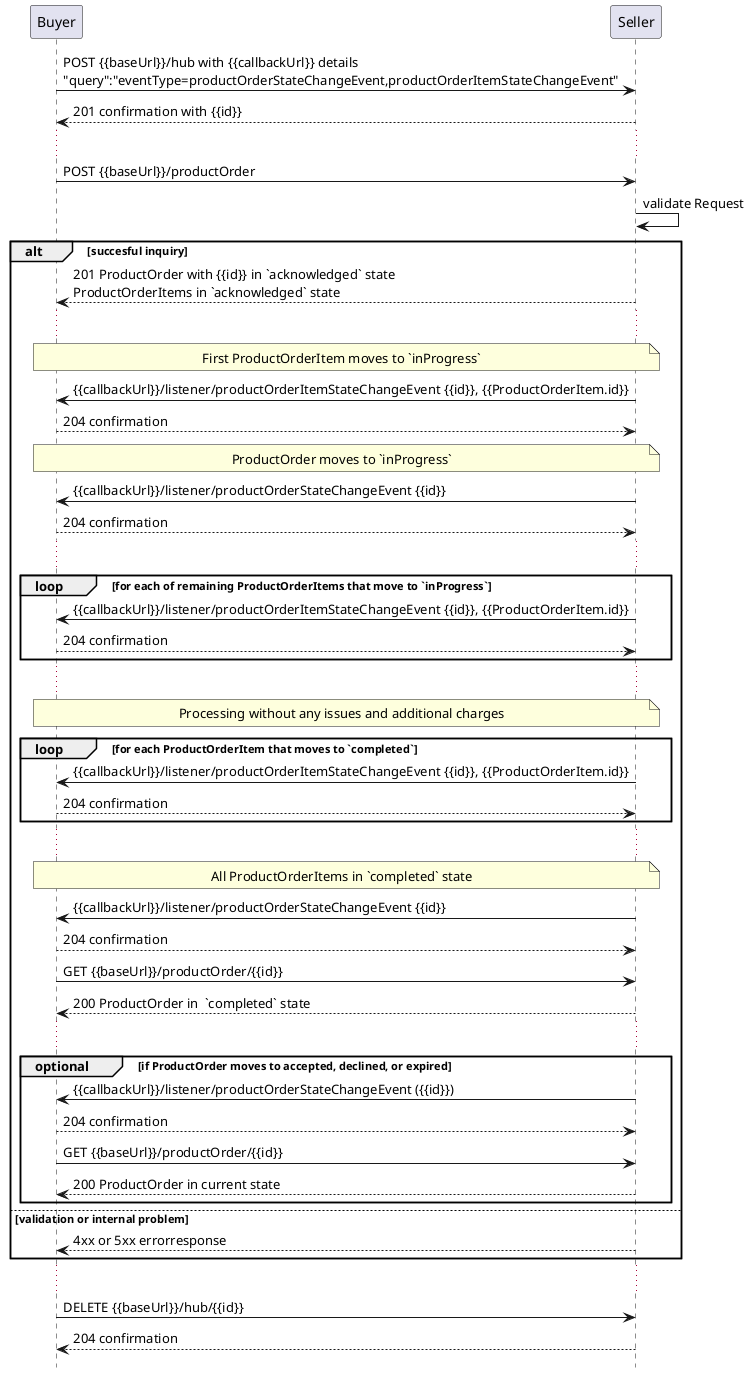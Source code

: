 @startuml

hide footbox

participant Buyer
participant Seller

Buyer -> Seller : POST {{baseUrl}}/hub with {{callbackUrl}} details\n"query":"eventType=productOrderStateChangeEvent,productOrderItemStateChangeEvent"
Seller --> Buyer: 201 confirmation with {{id}}
...
Buyer -> Seller : POST {{baseUrl}}/productOrder
Seller -> Seller : validate Request

alt succesful inquiry
  Seller --> Buyer : 201 ProductOrder with {{id}} in `acknowledged` state \nProductOrderItems in `acknowledged` state
  
  ...

  note over Buyer, Seller : First ProductOrderItem moves to `inProgress`
  Seller -> Buyer:  {{callbackUrl}}/listener/productOrderItemStateChangeEvent {{id}}, {{ProductOrderItem.id}}
  Buyer --> Seller : 204 confirmation
  
  note over Buyer, Seller : ProductOrder moves to `inProgress`
  Seller -> Buyer: {{callbackUrl}}/listener/productOrderStateChangeEvent {{id}}
      Buyer --> Seller : 204 confirmation

  ...

  group loop [for each of remaining ProductOrderItems that move to `inProgress`]
      Seller -> Buyer:  {{callbackUrl}}/listener/productOrderItemStateChangeEvent {{id}}, {{ProductOrderItem.id}}
      Buyer --> Seller : 204 confirmation
  end

  ...
  note over Buyer, Seller : Processing without any issues and additional charges
  group loop [for each ProductOrderItem that moves to `completed`]
      Seller -> Buyer:  {{callbackUrl}}/listener/productOrderItemStateChangeEvent {{id}}, {{ProductOrderItem.id}}
      Buyer --> Seller : 204 confirmation
  end

  ...

  note over Buyer, Seller : All ProductOrderItems in `completed` state
  Seller -> Buyer: {{callbackUrl}}/listener/productOrderStateChangeEvent {{id}}
  Buyer --> Seller : 204 confirmation
  Buyer -> Seller : GET {{baseUrl}}/productOrder/{{id}}
  return 200 ProductOrder in  `completed` state

  ...

  group optional [if ProductOrder moves to accepted, declined, or expired]
    Seller -> Buyer: {{callbackUrl}}/listener/productOrderStateChangeEvent ({{id}})
    Buyer --> Seller : 204 confirmation
    Buyer -> Seller : GET {{baseUrl}}/productOrder/{{id}}
    return 200 ProductOrder in current state
  end


else validation or internal problem
  Seller --> Buyer : 4xx or 5xx errorresponse
end 

...

Buyer -> Seller : DELETE {{baseUrl}}/hub/{{id}} 
Seller -->  Buyer : 204 confirmation

@enduml